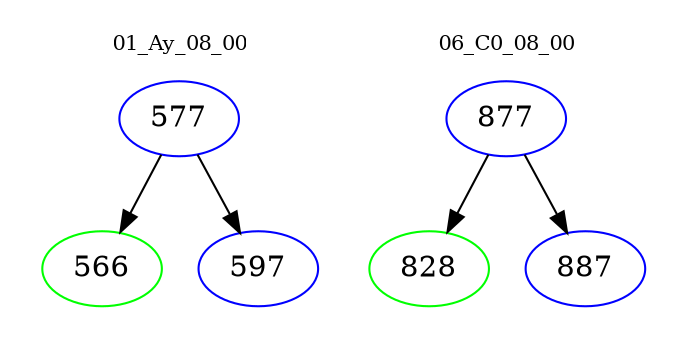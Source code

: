 digraph{
subgraph cluster_0 {
color = white
label = "01_Ay_08_00";
fontsize=10;
T0_577 [label="577", color="blue"]
T0_577 -> T0_566 [color="black"]
T0_566 [label="566", color="green"]
T0_577 -> T0_597 [color="black"]
T0_597 [label="597", color="blue"]
}
subgraph cluster_1 {
color = white
label = "06_C0_08_00";
fontsize=10;
T1_877 [label="877", color="blue"]
T1_877 -> T1_828 [color="black"]
T1_828 [label="828", color="green"]
T1_877 -> T1_887 [color="black"]
T1_887 [label="887", color="blue"]
}
}
